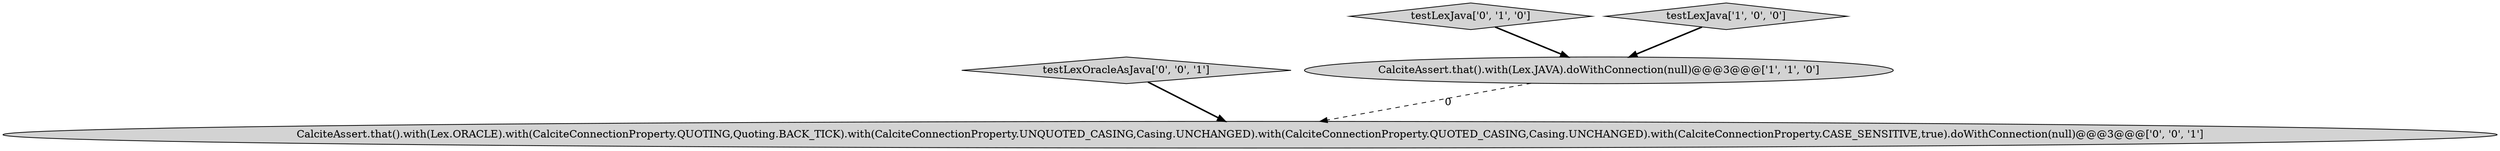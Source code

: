 digraph {
4 [style = filled, label = "testLexOracleAsJava['0', '0', '1']", fillcolor = lightgray, shape = diamond image = "AAA0AAABBB3BBB"];
3 [style = filled, label = "CalciteAssert.that().with(Lex.ORACLE).with(CalciteConnectionProperty.QUOTING,Quoting.BACK_TICK).with(CalciteConnectionProperty.UNQUOTED_CASING,Casing.UNCHANGED).with(CalciteConnectionProperty.QUOTED_CASING,Casing.UNCHANGED).with(CalciteConnectionProperty.CASE_SENSITIVE,true).doWithConnection(null)@@@3@@@['0', '0', '1']", fillcolor = lightgray, shape = ellipse image = "AAA0AAABBB3BBB"];
2 [style = filled, label = "testLexJava['0', '1', '0']", fillcolor = lightgray, shape = diamond image = "AAA0AAABBB2BBB"];
0 [style = filled, label = "CalciteAssert.that().with(Lex.JAVA).doWithConnection(null)@@@3@@@['1', '1', '0']", fillcolor = lightgray, shape = ellipse image = "AAA0AAABBB1BBB"];
1 [style = filled, label = "testLexJava['1', '0', '0']", fillcolor = lightgray, shape = diamond image = "AAA0AAABBB1BBB"];
2->0 [style = bold, label=""];
0->3 [style = dashed, label="0"];
1->0 [style = bold, label=""];
4->3 [style = bold, label=""];
}
